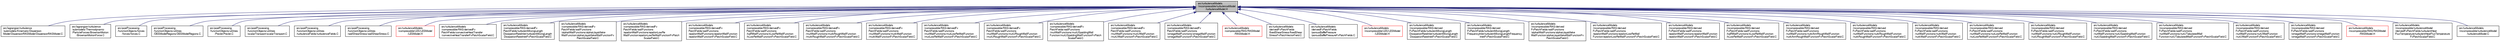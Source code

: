 digraph "src/turbulenceModels/incompressible/turbulenceModel/turbulenceModel.H"
{
  bgcolor="transparent";
  edge [fontname="FreeSans",fontsize="10",labelfontname="FreeSans",labelfontsize="10"];
  node [fontname="FreeSans",fontsize="10",shape=record];
  Node303 [label="src/turbulenceModels\l/incompressible/turbulenceModel\l/turbulenceModel.H",height=0.2,width=0.4,color="black", fillcolor="grey75", style="filled", fontcolor="black"];
  Node303 -> Node304 [dir="back",color="midnightblue",fontsize="10",style="solid",fontname="FreeSans"];
  Node304 [label="src/lagrangian/turbulence\l/submodels/Kinematic/Dispersion\lModel/DispersionRASModel/DispersionRASModel.C",height=0.2,width=0.4,color="black",URL="$a39542.html"];
  Node303 -> Node305 [dir="back",color="midnightblue",fontsize="10",style="solid",fontname="FreeSans"];
  Node305 [label="src/lagrangian/turbulence\l/submodels/Thermodynamic\l/ParticleForces/BrownianMotion\l/BrownianMotionForce.C",height=0.2,width=0.4,color="black",URL="$a06824.html"];
  Node303 -> Node306 [dir="back",color="midnightblue",fontsize="10",style="solid",fontname="FreeSans"];
  Node306 [label="src/postProcessing\l/functionObjects/forces\l/forces/forces.C",height=0.2,width=0.4,color="black",URL="$a13508.html"];
  Node303 -> Node307 [dir="back",color="midnightblue",fontsize="10",style="solid",fontname="FreeSans"];
  Node307 [label="src/postProcessing\l/functionObjects/utilities\l/DESModelRegions/DESModelRegions.C",height=0.2,width=0.4,color="black",URL="$a13718.html"];
  Node303 -> Node308 [dir="back",color="midnightblue",fontsize="10",style="solid",fontname="FreeSans"];
  Node308 [label="src/postProcessing\l/functionObjects/utilities\l/Peclet/Peclet.C",height=0.2,width=0.4,color="black",URL="$a13769.html"];
  Node303 -> Node309 [dir="back",color="midnightblue",fontsize="10",style="solid",fontname="FreeSans"];
  Node309 [label="src/postProcessing\l/functionObjects/utilities\l/scalarTransport/scalarTransport.C",height=0.2,width=0.4,color="black",URL="$a13832.html"];
  Node303 -> Node310 [dir="back",color="midnightblue",fontsize="10",style="solid",fontname="FreeSans"];
  Node310 [label="src/postProcessing\l/functionObjects/utilities\l/turbulenceFields/turbulenceFields.C",height=0.2,width=0.4,color="black",URL="$a13868.html"];
  Node303 -> Node311 [dir="back",color="midnightblue",fontsize="10",style="solid",fontname="FreeSans"];
  Node311 [label="src/postProcessing\l/functionObjects/utilities\l/wallShearStress/wallShearStress.C",height=0.2,width=0.4,color="black",URL="$a39641.html"];
  Node303 -> Node312 [dir="back",color="midnightblue",fontsize="10",style="solid",fontname="FreeSans"];
  Node312 [label="src/turbulenceModels\l/compressible/LES/LESModel\l/LESModel.H",height=0.2,width=0.4,color="red",URL="$a39830.html"];
  Node303 -> Node314 [dir="back",color="midnightblue",fontsize="10",style="solid",fontname="FreeSans"];
  Node314 [label="src/turbulenceModels\l/compressible/RAS/derivedFv\lPatchFields/convectiveHeatTransfer\l/convectiveHeatTransferFvPatchScalarField.C",height=0.2,width=0.4,color="black",URL="$a17132.html"];
  Node303 -> Node315 [dir="back",color="midnightblue",fontsize="10",style="solid",fontname="FreeSans"];
  Node315 [label="src/turbulenceModels\l/compressible/RAS/derivedFv\lPatchFields/turbulentMixingLength\lDissipationRateInlet/turbulentMixingLength\lDissipationRateInletFvPatchScalarField.C",height=0.2,width=0.4,color="black",URL="$a39929.html"];
  Node303 -> Node316 [dir="back",color="midnightblue",fontsize="10",style="solid",fontname="FreeSans"];
  Node316 [label="src/turbulenceModels\l/compressible/RAS/derivedFv\lPatchFields/wallFunctions\l/alphatWallFunctions/alphatJayatilleke\lWallFunction/alphatJayatillekeWallFunctionFv\lPatchScalarField.C",height=0.2,width=0.4,color="black",URL="$a39965.html"];
  Node303 -> Node317 [dir="back",color="midnightblue",fontsize="10",style="solid",fontname="FreeSans"];
  Node317 [label="src/turbulenceModels\l/compressible/RAS/derivedFv\lPatchFields/wallFunctions\l/epsilonWallFunctions/epsilonLowRe\lWallFunction/epsilonLowReWallFunctionFvPatch\lScalarField.C",height=0.2,width=0.4,color="black",URL="$a39977.html"];
  Node303 -> Node318 [dir="back",color="midnightblue",fontsize="10",style="solid",fontname="FreeSans"];
  Node318 [label="src/turbulenceModels\l/compressible/RAS/derivedFv\lPatchFields/wallFunctions\l/epsilonWallFunctions/epsilonWallFunction\l/epsilonWallFunctionFvPatchScalarField.C",height=0.2,width=0.4,color="black",URL="$a39995.html"];
  Node303 -> Node319 [dir="back",color="midnightblue",fontsize="10",style="solid",fontname="FreeSans"];
  Node319 [label="src/turbulenceModels\l/compressible/RAS/derivedFv\lPatchFields/wallFunctions\l/kqRWallFunctions/kLowReWallFunction\l/kLowReWallFunctionFvPatchScalarField.C",height=0.2,width=0.4,color="black",URL="$a40031.html"];
  Node303 -> Node320 [dir="back",color="midnightblue",fontsize="10",style="solid",fontname="FreeSans"];
  Node320 [label="src/turbulenceModels\l/compressible/RAS/derivedFv\lPatchFields/wallFunctions\l/mutWallFunctions/mutkRoughWallFunction\l/mutkRoughWallFunctionFvPatchScalarField.C",height=0.2,width=0.4,color="black",URL="$a17201.html"];
  Node303 -> Node321 [dir="back",color="midnightblue",fontsize="10",style="solid",fontname="FreeSans"];
  Node321 [label="src/turbulenceModels\l/compressible/RAS/derivedFv\lPatchFields/wallFunctions\l/mutWallFunctions/mutkWallFunction\l/mutkWallFunctionFvPatchScalarField.C",height=0.2,width=0.4,color="black",URL="$a17207.html"];
  Node303 -> Node322 [dir="back",color="midnightblue",fontsize="10",style="solid",fontname="FreeSans"];
  Node322 [label="src/turbulenceModels\l/compressible/RAS/derivedFv\lPatchFields/wallFunctions\l/mutWallFunctions/mutLowReWallFunction\l/mutLowReWallFunctionFvPatchScalarField.C",height=0.2,width=0.4,color="black",URL="$a17213.html"];
  Node303 -> Node323 [dir="back",color="midnightblue",fontsize="10",style="solid",fontname="FreeSans"];
  Node323 [label="src/turbulenceModels\l/compressible/RAS/derivedFv\lPatchFields/wallFunctions\l/mutWallFunctions/mutURoughWallFunction\l/mutURoughWallFunctionFvPatchScalarField.C",height=0.2,width=0.4,color="black",URL="$a17219.html"];
  Node303 -> Node324 [dir="back",color="midnightblue",fontsize="10",style="solid",fontname="FreeSans"];
  Node324 [label="src/turbulenceModels\l/compressible/RAS/derivedFv\lPatchFields/wallFunctions\l/mutWallFunctions/mutUSpaldingWall\lFunction/mutUSpaldingWallFunctionFvPatch\lScalarField.C",height=0.2,width=0.4,color="black",URL="$a17225.html"];
  Node303 -> Node325 [dir="back",color="midnightblue",fontsize="10",style="solid",fontname="FreeSans"];
  Node325 [label="src/turbulenceModels\l/compressible/RAS/derivedFv\lPatchFields/wallFunctions\l/mutWallFunctions/mutUWallFunction\l/mutUWallFunctionFvPatchScalarField.C",height=0.2,width=0.4,color="black",URL="$a17231.html"];
  Node303 -> Node326 [dir="back",color="midnightblue",fontsize="10",style="solid",fontname="FreeSans"];
  Node326 [label="src/turbulenceModels\l/compressible/RAS/derivedFv\lPatchFields/wallFunctions\l/omegaWallFunctions/omegaWallFunction\l/omegaWallFunctionFvPatchScalarField.C",height=0.2,width=0.4,color="black",URL="$a40085.html"];
  Node303 -> Node327 [dir="back",color="midnightblue",fontsize="10",style="solid",fontname="FreeSans"];
  Node327 [label="src/turbulenceModels\l/compressible/RAS/RASModel\l/RASModel.H",height=0.2,width=0.4,color="red",URL="$a40196.html"];
  Node303 -> Node329 [dir="back",color="midnightblue",fontsize="10",style="solid",fontname="FreeSans"];
  Node329 [label="src/turbulenceModels\l/derivedFvPatchFields\l/fixedShearStress/fixedShear\lStressFvPatchVectorField.C",height=0.2,width=0.4,color="black",URL="$a40286.html"];
  Node303 -> Node330 [dir="back",color="midnightblue",fontsize="10",style="solid",fontname="FreeSans"];
  Node330 [label="src/turbulenceModels\l/derivedFvPatchFields\l/porousBafflePressure\l/porousBafflePressureFvPatchFields.C",height=0.2,width=0.4,color="black",URL="$a17396.html"];
  Node303 -> Node331 [dir="back",color="midnightblue",fontsize="10",style="solid",fontname="FreeSans"];
  Node331 [label="src/turbulenceModels\l/incompressible/LES/LESModel\l/LESModel.H",height=0.2,width=0.4,color="red",URL="$a39833.html"];
  Node303 -> Node342 [dir="back",color="midnightblue",fontsize="10",style="solid",fontname="FreeSans"];
  Node342 [label="src/turbulenceModels\l/incompressible/RAS/derived\lFvPatchFields/turbulentMixingLength\lDissipationRateInlet/turbulentMixingLength\lDissipationRateInletFvPatchScalarField.C",height=0.2,width=0.4,color="black",URL="$a39932.html"];
  Node303 -> Node343 [dir="back",color="midnightblue",fontsize="10",style="solid",fontname="FreeSans"];
  Node343 [label="src/turbulenceModels\l/incompressible/RAS/derived\lFvPatchFields/turbulentMixingLength\lFrequencyInlet/turbulentMixingLengthFrequency\lInletFvPatchScalarField.C",height=0.2,width=0.4,color="black",URL="$a39950.html"];
  Node303 -> Node344 [dir="back",color="midnightblue",fontsize="10",style="solid",fontname="FreeSans"];
  Node344 [label="src/turbulenceModels\l/incompressible/RAS/derived\lFvPatchFields/wallFunctions\l/alphatWallFunctions/alphatJayatilleke\lWallFunction/alphatJayatillekeWallFunctionFv\lPatchScalarField.C",height=0.2,width=0.4,color="black",URL="$a39968.html"];
  Node303 -> Node345 [dir="back",color="midnightblue",fontsize="10",style="solid",fontname="FreeSans"];
  Node345 [label="src/turbulenceModels\l/incompressible/RAS/derived\lFvPatchFields/wallFunctions\l/epsilonWallFunctions/epsilonLowReWall\lFunction/epsilonLowReWallFunctionFvPatchScalarField.C",height=0.2,width=0.4,color="black",URL="$a39980.html"];
  Node303 -> Node346 [dir="back",color="midnightblue",fontsize="10",style="solid",fontname="FreeSans"];
  Node346 [label="src/turbulenceModels\l/incompressible/RAS/derived\lFvPatchFields/wallFunctions\l/epsilonWallFunctions/epsilonWallFunction\l/epsilonWallFunctionFvPatchScalarField.C",height=0.2,width=0.4,color="black",URL="$a39998.html"];
  Node303 -> Node347 [dir="back",color="midnightblue",fontsize="10",style="solid",fontname="FreeSans"];
  Node347 [label="src/turbulenceModels\l/incompressible/RAS/derived\lFvPatchFields/wallFunctions\l/kqRWallFunctions/kLowReWallFunction\l/kLowReWallFunctionFvPatchScalarField.C",height=0.2,width=0.4,color="black",URL="$a40034.html"];
  Node303 -> Node348 [dir="back",color="midnightblue",fontsize="10",style="solid",fontname="FreeSans"];
  Node348 [label="src/turbulenceModels\l/incompressible/RAS/derived\lFvPatchFields/wallFunctions\l/nutWallFunctions/nutkAtmRoughWallFunction\l/nutkAtmRoughWallFunctionFvPatchScalarField.C",height=0.2,width=0.4,color="black",URL="$a40346.html"];
  Node303 -> Node349 [dir="back",color="midnightblue",fontsize="10",style="solid",fontname="FreeSans"];
  Node349 [label="src/turbulenceModels\l/incompressible/RAS/derived\lFvPatchFields/wallFunctions\l/nutWallFunctions/nutkRoughWallFunction\l/nutkRoughWallFunctionFvPatchScalarField.C",height=0.2,width=0.4,color="black",URL="$a40358.html"];
  Node303 -> Node350 [dir="back",color="midnightblue",fontsize="10",style="solid",fontname="FreeSans"];
  Node350 [label="src/turbulenceModels\l/incompressible/RAS/derived\lFvPatchFields/wallFunctions\l/nutWallFunctions/nutkWallFunction\l/nutkWallFunctionFvPatchScalarField.C",height=0.2,width=0.4,color="black",URL="$a40370.html"];
  Node303 -> Node351 [dir="back",color="midnightblue",fontsize="10",style="solid",fontname="FreeSans"];
  Node351 [label="src/turbulenceModels\l/incompressible/RAS/derived\lFvPatchFields/wallFunctions\l/nutWallFunctions/nutLowReWallFunction\l/nutLowReWallFunctionFvPatchScalarField.C",height=0.2,width=0.4,color="black",URL="$a40382.html"];
  Node303 -> Node352 [dir="back",color="midnightblue",fontsize="10",style="solid",fontname="FreeSans"];
  Node352 [label="src/turbulenceModels\l/incompressible/RAS/derived\lFvPatchFields/wallFunctions\l/nutWallFunctions/nutURoughWallFunction\l/nutURoughWallFunctionFvPatchScalarField.C",height=0.2,width=0.4,color="black",URL="$a40394.html"];
  Node303 -> Node353 [dir="back",color="midnightblue",fontsize="10",style="solid",fontname="FreeSans"];
  Node353 [label="src/turbulenceModels\l/incompressible/RAS/derived\lFvPatchFields/wallFunctions\l/nutWallFunctions/nutUSpaldingWallFunction\l/nutUSpaldingWallFunctionFvPatchScalarField.C",height=0.2,width=0.4,color="black",URL="$a40406.html"];
  Node303 -> Node354 [dir="back",color="midnightblue",fontsize="10",style="solid",fontname="FreeSans"];
  Node354 [label="src/turbulenceModels\l/incompressible/RAS/derived\lFvPatchFields/wallFunctions\l/nutWallFunctions/nutUTabulatedWall\lFunction/nutUTabulatedWallFunctionFvPatchScalarField.C",height=0.2,width=0.4,color="black",URL="$a40418.html"];
  Node303 -> Node355 [dir="back",color="midnightblue",fontsize="10",style="solid",fontname="FreeSans"];
  Node355 [label="src/turbulenceModels\l/incompressible/RAS/derived\lFvPatchFields/wallFunctions\l/nutWallFunctions/nutUWallFunction\l/nutUWallFunctionFvPatchScalarField.C",height=0.2,width=0.4,color="black",URL="$a40430.html"];
  Node303 -> Node356 [dir="back",color="midnightblue",fontsize="10",style="solid",fontname="FreeSans"];
  Node356 [label="src/turbulenceModels\l/incompressible/RAS/derived\lFvPatchFields/wallFunctions\l/omegaWallFunctions/omegaWallFunction\l/omegaWallFunctionFvPatchScalarField.C",height=0.2,width=0.4,color="black",URL="$a40088.html"];
  Node303 -> Node357 [dir="back",color="midnightblue",fontsize="10",style="solid",fontname="FreeSans"];
  Node357 [label="src/turbulenceModels\l/incompressible/RAS/RASModel\l/RASModel.H",height=0.2,width=0.4,color="red",URL="$a40199.html"];
  Node303 -> Node360 [dir="back",color="midnightblue",fontsize="10",style="solid",fontname="FreeSans"];
  Node360 [label="src/turbulenceModels\l/incompressible/turbulenceModel\l/derivedFvPatchFields/turbulentHeat\lFluxTemperature/turbulentHeatFluxTemperature\lFvPatchScalarField.C",height=0.2,width=0.4,color="black",URL="$a40250.html"];
  Node303 -> Node361 [dir="back",color="midnightblue",fontsize="10",style="solid",fontname="FreeSans"];
  Node361 [label="src/turbulenceModels\l/incompressible/turbulenceModel\l/turbulenceModel.C",height=0.2,width=0.4,color="black",URL="$a40262.html"];
}
